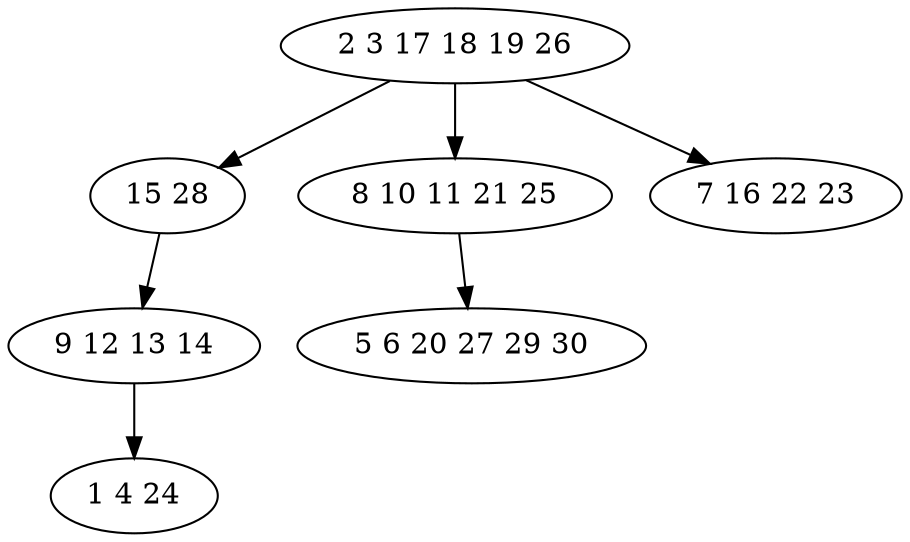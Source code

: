 digraph true_tree {
	"0" -> "1"
	"0" -> "2"
	"1" -> "3"
	"0" -> "4"
	"3" -> "5"
	"2" -> "6"
	"0" [label="2 3 17 18 19 26"];
	"1" [label="15 28"];
	"2" [label="8 10 11 21 25"];
	"3" [label="9 12 13 14"];
	"4" [label="7 16 22 23"];
	"5" [label="1 4 24"];
	"6" [label="5 6 20 27 29 30"];
}
